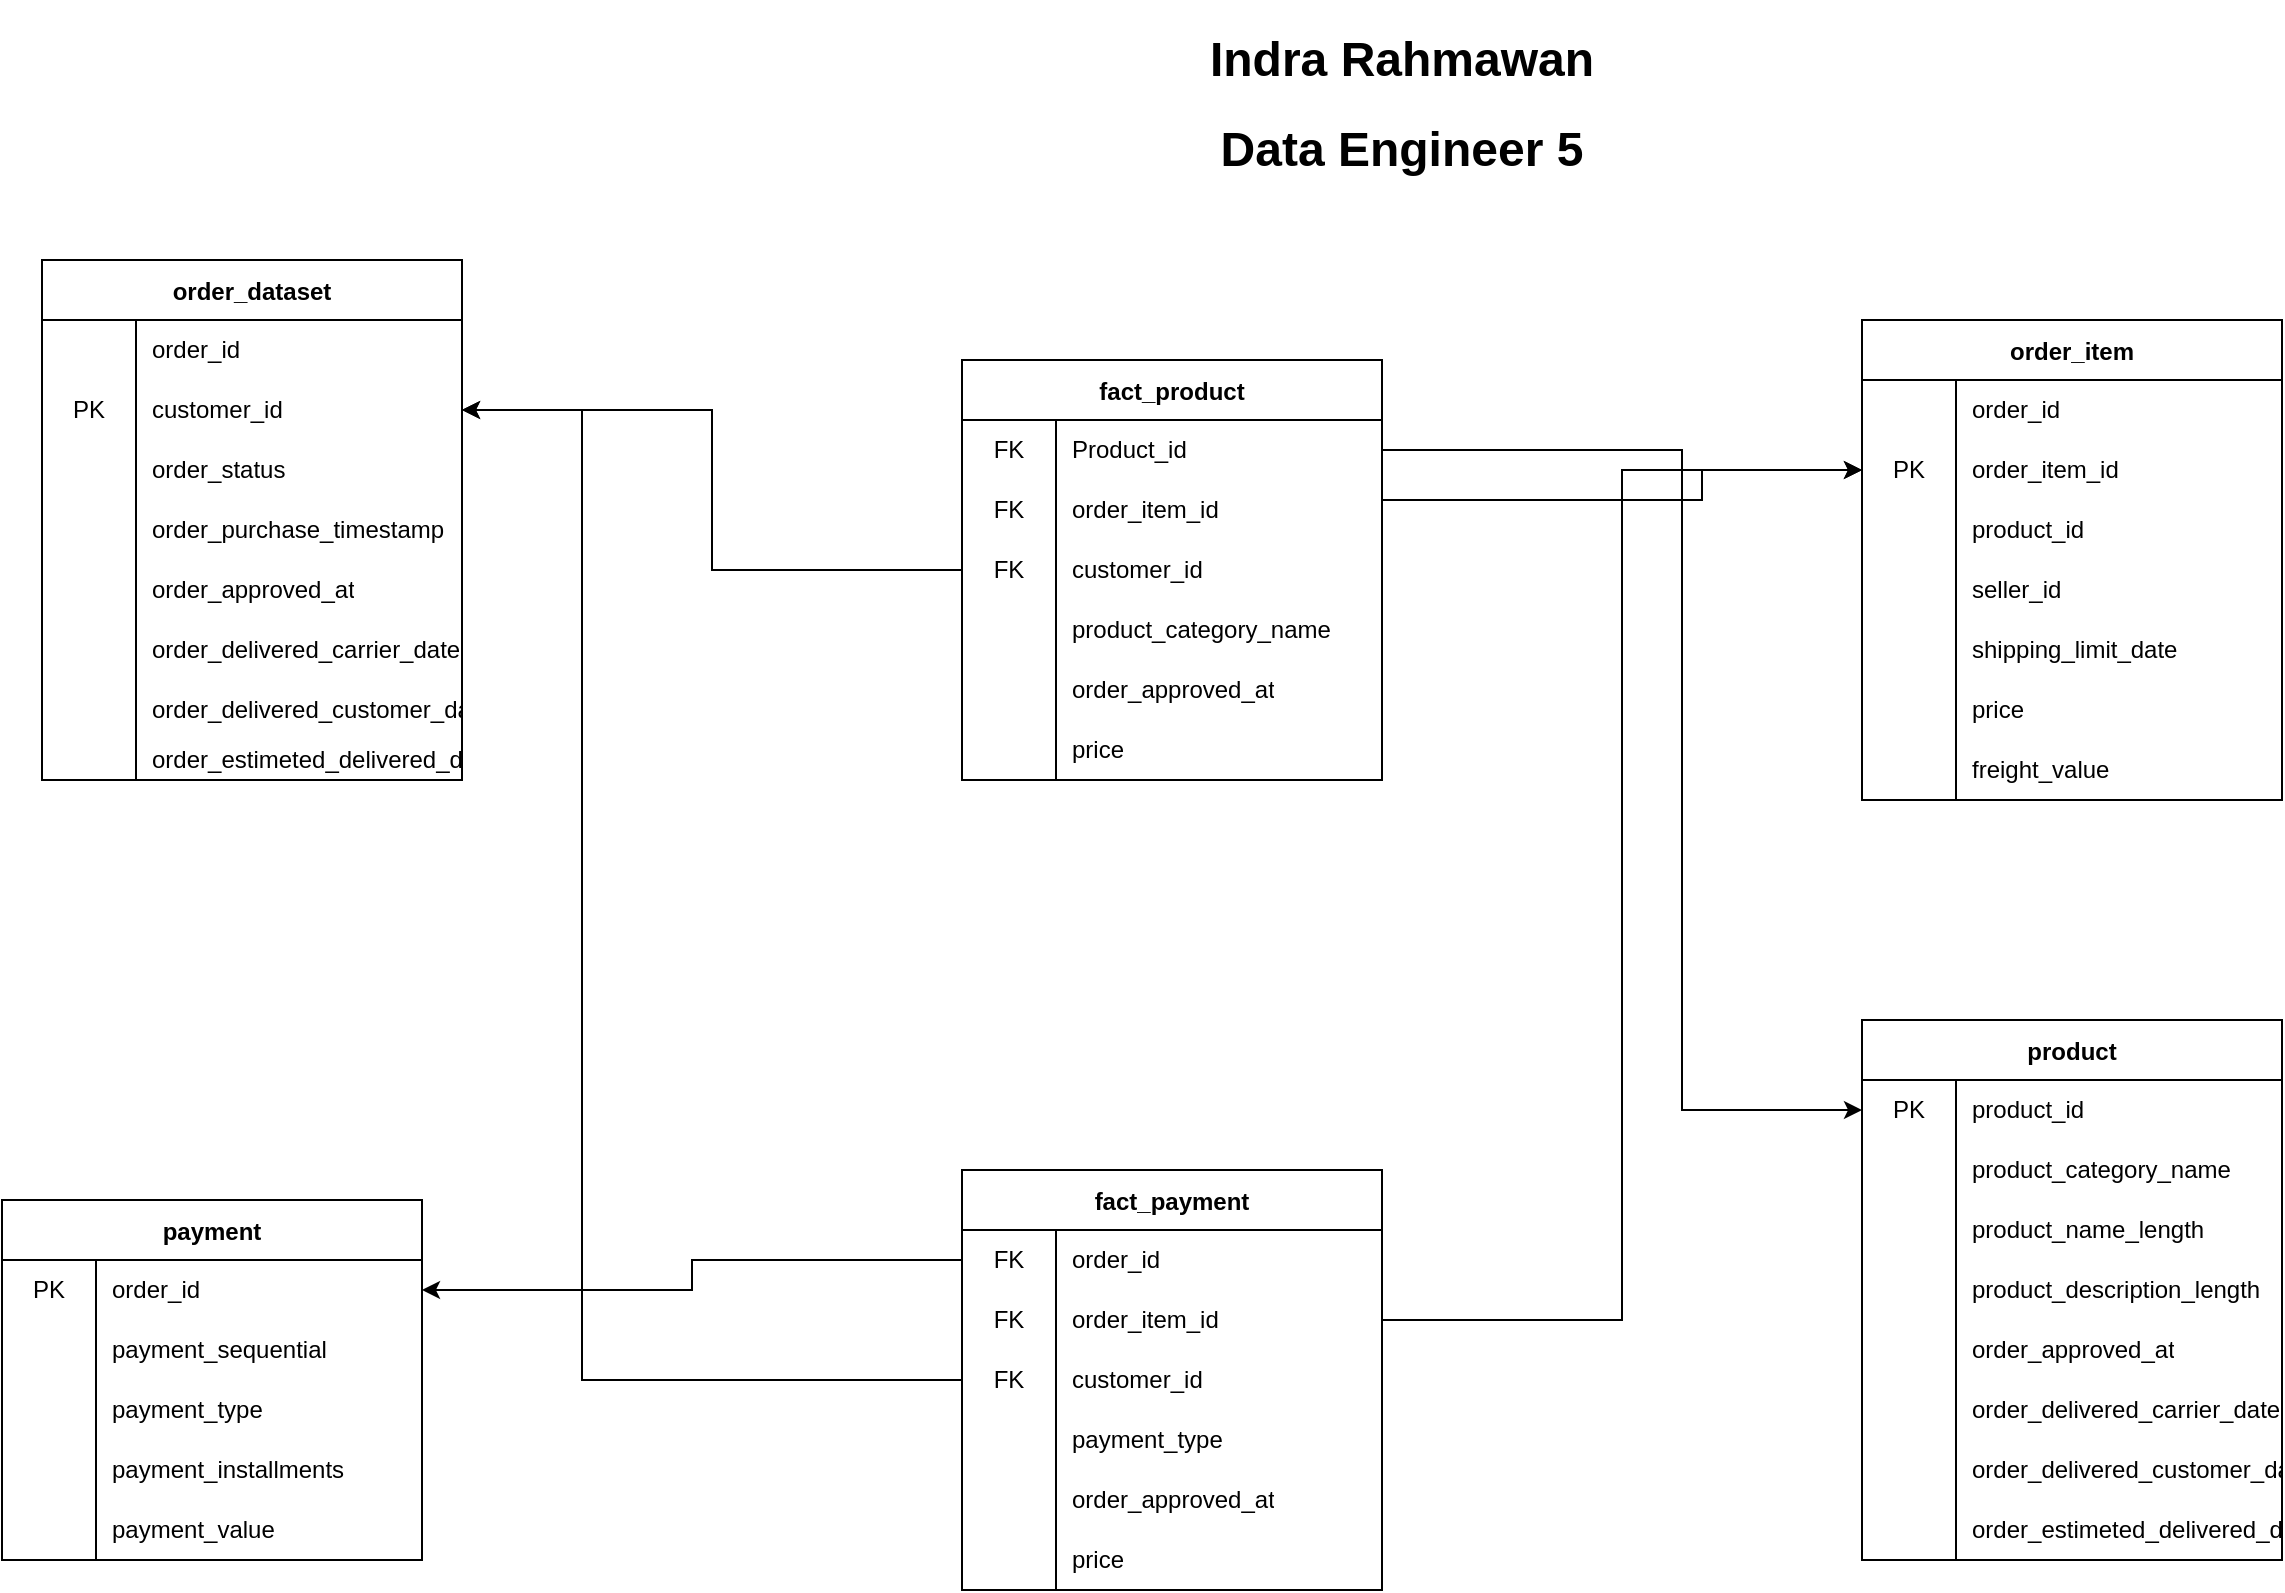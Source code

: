 <mxfile version="16.6.5" type="device"><diagram id="9xcrVv34TA9JbnDdaud4" name="brazilian_ecommerce"><mxGraphModel dx="1865" dy="571" grid="1" gridSize="10" guides="1" tooltips="1" connect="1" arrows="1" fold="1" page="1" pageScale="1" pageWidth="827" pageHeight="1169" math="0" shadow="0"><root><mxCell id="0"/><mxCell id="1" parent="0"/><mxCell id="YMW2jH0cD97uwwTFevhl-4" value="order_dataset" style="shape=table;startSize=30;container=1;collapsible=0;childLayout=tableLayout;fixedRows=1;rowLines=0;fontStyle=1;" parent="1" vertex="1"><mxGeometry x="-70" y="130" width="210" height="260" as="geometry"/></mxCell><mxCell id="YMW2jH0cD97uwwTFevhl-5" value="" style="shape=tableRow;horizontal=0;startSize=0;swimlaneHead=0;swimlaneBody=0;top=0;left=0;bottom=0;right=0;collapsible=0;dropTarget=0;fillColor=none;points=[[0,0.5],[1,0.5]];portConstraint=eastwest;" parent="YMW2jH0cD97uwwTFevhl-4" vertex="1"><mxGeometry y="30" width="210" height="30" as="geometry"/></mxCell><mxCell id="YMW2jH0cD97uwwTFevhl-6" value="" style="shape=partialRectangle;html=1;whiteSpace=wrap;connectable=0;fillColor=none;top=0;left=0;bottom=0;right=0;overflow=hidden;pointerEvents=1;" parent="YMW2jH0cD97uwwTFevhl-5" vertex="1"><mxGeometry width="47" height="30" as="geometry"><mxRectangle width="47" height="30" as="alternateBounds"/></mxGeometry></mxCell><mxCell id="YMW2jH0cD97uwwTFevhl-7" value="order_id" style="shape=partialRectangle;html=1;whiteSpace=wrap;connectable=0;fillColor=none;top=0;left=0;bottom=0;right=0;align=left;spacingLeft=6;overflow=hidden;" parent="YMW2jH0cD97uwwTFevhl-5" vertex="1"><mxGeometry x="47" width="163" height="30" as="geometry"><mxRectangle width="163" height="30" as="alternateBounds"/></mxGeometry></mxCell><mxCell id="YMW2jH0cD97uwwTFevhl-8" value="" style="shape=tableRow;horizontal=0;startSize=0;swimlaneHead=0;swimlaneBody=0;top=0;left=0;bottom=0;right=0;collapsible=0;dropTarget=0;fillColor=none;points=[[0,0.5],[1,0.5]];portConstraint=eastwest;" parent="YMW2jH0cD97uwwTFevhl-4" vertex="1"><mxGeometry y="60" width="210" height="30" as="geometry"/></mxCell><mxCell id="YMW2jH0cD97uwwTFevhl-9" value="PK" style="shape=partialRectangle;html=1;whiteSpace=wrap;connectable=0;fillColor=none;top=0;left=0;bottom=0;right=0;overflow=hidden;" parent="YMW2jH0cD97uwwTFevhl-8" vertex="1"><mxGeometry width="47" height="30" as="geometry"><mxRectangle width="47" height="30" as="alternateBounds"/></mxGeometry></mxCell><mxCell id="YMW2jH0cD97uwwTFevhl-10" value="customer_id" style="shape=partialRectangle;html=1;whiteSpace=wrap;connectable=0;fillColor=none;top=0;left=0;bottom=0;right=0;align=left;spacingLeft=6;overflow=hidden;" parent="YMW2jH0cD97uwwTFevhl-8" vertex="1"><mxGeometry x="47" width="163" height="30" as="geometry"><mxRectangle width="163" height="30" as="alternateBounds"/></mxGeometry></mxCell><mxCell id="YMW2jH0cD97uwwTFevhl-11" value="" style="shape=tableRow;horizontal=0;startSize=0;swimlaneHead=0;swimlaneBody=0;top=0;left=0;bottom=0;right=0;collapsible=0;dropTarget=0;fillColor=none;points=[[0,0.5],[1,0.5]];portConstraint=eastwest;" parent="YMW2jH0cD97uwwTFevhl-4" vertex="1"><mxGeometry y="90" width="210" height="30" as="geometry"/></mxCell><mxCell id="YMW2jH0cD97uwwTFevhl-12" value="" style="shape=partialRectangle;html=1;whiteSpace=wrap;connectable=0;fillColor=none;top=0;left=0;bottom=0;right=0;overflow=hidden;" parent="YMW2jH0cD97uwwTFevhl-11" vertex="1"><mxGeometry width="47" height="30" as="geometry"><mxRectangle width="47" height="30" as="alternateBounds"/></mxGeometry></mxCell><mxCell id="YMW2jH0cD97uwwTFevhl-13" value="order_status" style="shape=partialRectangle;html=1;whiteSpace=wrap;connectable=0;fillColor=none;top=0;left=0;bottom=0;right=0;align=left;spacingLeft=6;overflow=hidden;" parent="YMW2jH0cD97uwwTFevhl-11" vertex="1"><mxGeometry x="47" width="163" height="30" as="geometry"><mxRectangle width="163" height="30" as="alternateBounds"/></mxGeometry></mxCell><mxCell id="YMW2jH0cD97uwwTFevhl-14" value="" style="shape=tableRow;horizontal=0;startSize=0;swimlaneHead=0;swimlaneBody=0;top=0;left=0;bottom=0;right=0;collapsible=0;dropTarget=0;fillColor=none;points=[[0,0.5],[1,0.5]];portConstraint=eastwest;" parent="YMW2jH0cD97uwwTFevhl-4" vertex="1"><mxGeometry y="120" width="210" height="30" as="geometry"/></mxCell><mxCell id="YMW2jH0cD97uwwTFevhl-15" value="" style="shape=partialRectangle;html=1;whiteSpace=wrap;connectable=0;fillColor=none;top=0;left=0;bottom=0;right=0;overflow=hidden;" parent="YMW2jH0cD97uwwTFevhl-14" vertex="1"><mxGeometry width="47" height="30" as="geometry"><mxRectangle width="47" height="30" as="alternateBounds"/></mxGeometry></mxCell><mxCell id="YMW2jH0cD97uwwTFevhl-16" value="order_purchase_timestamp" style="shape=partialRectangle;html=1;whiteSpace=wrap;connectable=0;fillColor=none;top=0;left=0;bottom=0;right=0;align=left;spacingLeft=6;overflow=hidden;" parent="YMW2jH0cD97uwwTFevhl-14" vertex="1"><mxGeometry x="47" width="163" height="30" as="geometry"><mxRectangle width="163" height="30" as="alternateBounds"/></mxGeometry></mxCell><mxCell id="YMW2jH0cD97uwwTFevhl-17" value="" style="shape=tableRow;horizontal=0;startSize=0;swimlaneHead=0;swimlaneBody=0;top=0;left=0;bottom=0;right=0;collapsible=0;dropTarget=0;fillColor=none;points=[[0,0.5],[1,0.5]];portConstraint=eastwest;" parent="YMW2jH0cD97uwwTFevhl-4" vertex="1"><mxGeometry y="150" width="210" height="30" as="geometry"/></mxCell><mxCell id="YMW2jH0cD97uwwTFevhl-18" value="" style="shape=partialRectangle;html=1;whiteSpace=wrap;connectable=0;fillColor=none;top=0;left=0;bottom=0;right=0;overflow=hidden;" parent="YMW2jH0cD97uwwTFevhl-17" vertex="1"><mxGeometry width="47" height="30" as="geometry"><mxRectangle width="47" height="30" as="alternateBounds"/></mxGeometry></mxCell><mxCell id="YMW2jH0cD97uwwTFevhl-19" value="order_approved_at" style="shape=partialRectangle;html=1;whiteSpace=wrap;connectable=0;fillColor=none;top=0;left=0;bottom=0;right=0;align=left;spacingLeft=6;overflow=hidden;" parent="YMW2jH0cD97uwwTFevhl-17" vertex="1"><mxGeometry x="47" width="163" height="30" as="geometry"><mxRectangle width="163" height="30" as="alternateBounds"/></mxGeometry></mxCell><mxCell id="YMW2jH0cD97uwwTFevhl-20" value="" style="shape=tableRow;horizontal=0;startSize=0;swimlaneHead=0;swimlaneBody=0;top=0;left=0;bottom=0;right=0;collapsible=0;dropTarget=0;fillColor=none;points=[[0,0.5],[1,0.5]];portConstraint=eastwest;" parent="YMW2jH0cD97uwwTFevhl-4" vertex="1"><mxGeometry y="180" width="210" height="30" as="geometry"/></mxCell><mxCell id="YMW2jH0cD97uwwTFevhl-21" value="" style="shape=partialRectangle;html=1;whiteSpace=wrap;connectable=0;fillColor=none;top=0;left=0;bottom=0;right=0;overflow=hidden;" parent="YMW2jH0cD97uwwTFevhl-20" vertex="1"><mxGeometry width="47" height="30" as="geometry"><mxRectangle width="47" height="30" as="alternateBounds"/></mxGeometry></mxCell><mxCell id="YMW2jH0cD97uwwTFevhl-22" value="order_delivered_carrier_date" style="shape=partialRectangle;html=1;whiteSpace=wrap;connectable=0;fillColor=none;top=0;left=0;bottom=0;right=0;align=left;spacingLeft=6;overflow=hidden;" parent="YMW2jH0cD97uwwTFevhl-20" vertex="1"><mxGeometry x="47" width="163" height="30" as="geometry"><mxRectangle width="163" height="30" as="alternateBounds"/></mxGeometry></mxCell><mxCell id="YMW2jH0cD97uwwTFevhl-23" value="" style="shape=tableRow;horizontal=0;startSize=0;swimlaneHead=0;swimlaneBody=0;top=0;left=0;bottom=0;right=0;collapsible=0;dropTarget=0;fillColor=none;points=[[0,0.5],[1,0.5]];portConstraint=eastwest;" parent="YMW2jH0cD97uwwTFevhl-4" vertex="1"><mxGeometry y="210" width="210" height="30" as="geometry"/></mxCell><mxCell id="YMW2jH0cD97uwwTFevhl-24" value="" style="shape=partialRectangle;html=1;whiteSpace=wrap;connectable=0;fillColor=none;top=0;left=0;bottom=0;right=0;overflow=hidden;" parent="YMW2jH0cD97uwwTFevhl-23" vertex="1"><mxGeometry width="47" height="30" as="geometry"><mxRectangle width="47" height="30" as="alternateBounds"/></mxGeometry></mxCell><mxCell id="YMW2jH0cD97uwwTFevhl-25" value="order_delivered_customer_date" style="shape=partialRectangle;html=1;whiteSpace=wrap;connectable=0;fillColor=none;top=0;left=0;bottom=0;right=0;align=left;spacingLeft=6;overflow=hidden;" parent="YMW2jH0cD97uwwTFevhl-23" vertex="1"><mxGeometry x="47" width="163" height="30" as="geometry"><mxRectangle width="163" height="30" as="alternateBounds"/></mxGeometry></mxCell><mxCell id="YMW2jH0cD97uwwTFevhl-26" value="" style="shape=tableRow;horizontal=0;startSize=0;swimlaneHead=0;swimlaneBody=0;top=0;left=0;bottom=0;right=0;collapsible=0;dropTarget=0;fillColor=none;points=[[0,0.5],[1,0.5]];portConstraint=eastwest;" parent="YMW2jH0cD97uwwTFevhl-4" vertex="1"><mxGeometry y="240" width="210" height="20" as="geometry"/></mxCell><mxCell id="YMW2jH0cD97uwwTFevhl-27" value="" style="shape=partialRectangle;html=1;whiteSpace=wrap;connectable=0;fillColor=none;top=0;left=0;bottom=0;right=0;overflow=hidden;" parent="YMW2jH0cD97uwwTFevhl-26" vertex="1"><mxGeometry width="47" height="20" as="geometry"><mxRectangle width="47" height="20" as="alternateBounds"/></mxGeometry></mxCell><mxCell id="YMW2jH0cD97uwwTFevhl-28" value="order_estimeted_delivered_date" style="shape=partialRectangle;html=1;whiteSpace=wrap;connectable=0;fillColor=none;top=0;left=0;bottom=0;right=0;align=left;spacingLeft=6;overflow=hidden;" parent="YMW2jH0cD97uwwTFevhl-26" vertex="1"><mxGeometry x="47" width="163" height="20" as="geometry"><mxRectangle width="163" height="20" as="alternateBounds"/></mxGeometry></mxCell><mxCell id="YMW2jH0cD97uwwTFevhl-32" value="order_item" style="shape=table;startSize=30;container=1;collapsible=0;childLayout=tableLayout;fixedRows=1;rowLines=0;fontStyle=1;" parent="1" vertex="1"><mxGeometry x="840" y="160" width="210" height="240" as="geometry"/></mxCell><mxCell id="YMW2jH0cD97uwwTFevhl-33" value="" style="shape=tableRow;horizontal=0;startSize=0;swimlaneHead=0;swimlaneBody=0;top=0;left=0;bottom=0;right=0;collapsible=0;dropTarget=0;fillColor=none;points=[[0,0.5],[1,0.5]];portConstraint=eastwest;" parent="YMW2jH0cD97uwwTFevhl-32" vertex="1"><mxGeometry y="30" width="210" height="30" as="geometry"/></mxCell><mxCell id="YMW2jH0cD97uwwTFevhl-34" value="" style="shape=partialRectangle;html=1;whiteSpace=wrap;connectable=0;fillColor=none;top=0;left=0;bottom=0;right=0;overflow=hidden;pointerEvents=1;" parent="YMW2jH0cD97uwwTFevhl-33" vertex="1"><mxGeometry width="47" height="30" as="geometry"><mxRectangle width="47" height="30" as="alternateBounds"/></mxGeometry></mxCell><mxCell id="YMW2jH0cD97uwwTFevhl-35" value="order_id" style="shape=partialRectangle;html=1;whiteSpace=wrap;connectable=0;fillColor=none;top=0;left=0;bottom=0;right=0;align=left;spacingLeft=6;overflow=hidden;" parent="YMW2jH0cD97uwwTFevhl-33" vertex="1"><mxGeometry x="47" width="163" height="30" as="geometry"><mxRectangle width="163" height="30" as="alternateBounds"/></mxGeometry></mxCell><mxCell id="YMW2jH0cD97uwwTFevhl-36" value="" style="shape=tableRow;horizontal=0;startSize=0;swimlaneHead=0;swimlaneBody=0;top=0;left=0;bottom=0;right=0;collapsible=0;dropTarget=0;fillColor=none;points=[[0,0.5],[1,0.5]];portConstraint=eastwest;" parent="YMW2jH0cD97uwwTFevhl-32" vertex="1"><mxGeometry y="60" width="210" height="30" as="geometry"/></mxCell><mxCell id="YMW2jH0cD97uwwTFevhl-37" value="PK" style="shape=partialRectangle;html=1;whiteSpace=wrap;connectable=0;fillColor=none;top=0;left=0;bottom=0;right=0;overflow=hidden;" parent="YMW2jH0cD97uwwTFevhl-36" vertex="1"><mxGeometry width="47" height="30" as="geometry"><mxRectangle width="47" height="30" as="alternateBounds"/></mxGeometry></mxCell><mxCell id="YMW2jH0cD97uwwTFevhl-38" value="order_item_id" style="shape=partialRectangle;html=1;whiteSpace=wrap;connectable=0;fillColor=none;top=0;left=0;bottom=0;right=0;align=left;spacingLeft=6;overflow=hidden;" parent="YMW2jH0cD97uwwTFevhl-36" vertex="1"><mxGeometry x="47" width="163" height="30" as="geometry"><mxRectangle width="163" height="30" as="alternateBounds"/></mxGeometry></mxCell><mxCell id="YMW2jH0cD97uwwTFevhl-39" value="" style="shape=tableRow;horizontal=0;startSize=0;swimlaneHead=0;swimlaneBody=0;top=0;left=0;bottom=0;right=0;collapsible=0;dropTarget=0;fillColor=none;points=[[0,0.5],[1,0.5]];portConstraint=eastwest;" parent="YMW2jH0cD97uwwTFevhl-32" vertex="1"><mxGeometry y="90" width="210" height="30" as="geometry"/></mxCell><mxCell id="YMW2jH0cD97uwwTFevhl-40" value="" style="shape=partialRectangle;html=1;whiteSpace=wrap;connectable=0;fillColor=none;top=0;left=0;bottom=0;right=0;overflow=hidden;" parent="YMW2jH0cD97uwwTFevhl-39" vertex="1"><mxGeometry width="47" height="30" as="geometry"><mxRectangle width="47" height="30" as="alternateBounds"/></mxGeometry></mxCell><mxCell id="YMW2jH0cD97uwwTFevhl-41" value="product_id" style="shape=partialRectangle;html=1;whiteSpace=wrap;connectable=0;fillColor=none;top=0;left=0;bottom=0;right=0;align=left;spacingLeft=6;overflow=hidden;" parent="YMW2jH0cD97uwwTFevhl-39" vertex="1"><mxGeometry x="47" width="163" height="30" as="geometry"><mxRectangle width="163" height="30" as="alternateBounds"/></mxGeometry></mxCell><mxCell id="YMW2jH0cD97uwwTFevhl-42" value="" style="shape=tableRow;horizontal=0;startSize=0;swimlaneHead=0;swimlaneBody=0;top=0;left=0;bottom=0;right=0;collapsible=0;dropTarget=0;fillColor=none;points=[[0,0.5],[1,0.5]];portConstraint=eastwest;" parent="YMW2jH0cD97uwwTFevhl-32" vertex="1"><mxGeometry y="120" width="210" height="30" as="geometry"/></mxCell><mxCell id="YMW2jH0cD97uwwTFevhl-43" value="" style="shape=partialRectangle;html=1;whiteSpace=wrap;connectable=0;fillColor=none;top=0;left=0;bottom=0;right=0;overflow=hidden;" parent="YMW2jH0cD97uwwTFevhl-42" vertex="1"><mxGeometry width="47" height="30" as="geometry"><mxRectangle width="47" height="30" as="alternateBounds"/></mxGeometry></mxCell><mxCell id="YMW2jH0cD97uwwTFevhl-44" value="seller_id" style="shape=partialRectangle;html=1;whiteSpace=wrap;connectable=0;fillColor=none;top=0;left=0;bottom=0;right=0;align=left;spacingLeft=6;overflow=hidden;" parent="YMW2jH0cD97uwwTFevhl-42" vertex="1"><mxGeometry x="47" width="163" height="30" as="geometry"><mxRectangle width="163" height="30" as="alternateBounds"/></mxGeometry></mxCell><mxCell id="YMW2jH0cD97uwwTFevhl-45" value="" style="shape=tableRow;horizontal=0;startSize=0;swimlaneHead=0;swimlaneBody=0;top=0;left=0;bottom=0;right=0;collapsible=0;dropTarget=0;fillColor=none;points=[[0,0.5],[1,0.5]];portConstraint=eastwest;" parent="YMW2jH0cD97uwwTFevhl-32" vertex="1"><mxGeometry y="150" width="210" height="30" as="geometry"/></mxCell><mxCell id="YMW2jH0cD97uwwTFevhl-46" value="" style="shape=partialRectangle;html=1;whiteSpace=wrap;connectable=0;fillColor=none;top=0;left=0;bottom=0;right=0;overflow=hidden;" parent="YMW2jH0cD97uwwTFevhl-45" vertex="1"><mxGeometry width="47" height="30" as="geometry"><mxRectangle width="47" height="30" as="alternateBounds"/></mxGeometry></mxCell><mxCell id="YMW2jH0cD97uwwTFevhl-47" value="shipping_limit_date" style="shape=partialRectangle;html=1;whiteSpace=wrap;connectable=0;fillColor=none;top=0;left=0;bottom=0;right=0;align=left;spacingLeft=6;overflow=hidden;" parent="YMW2jH0cD97uwwTFevhl-45" vertex="1"><mxGeometry x="47" width="163" height="30" as="geometry"><mxRectangle width="163" height="30" as="alternateBounds"/></mxGeometry></mxCell><mxCell id="YMW2jH0cD97uwwTFevhl-48" value="" style="shape=tableRow;horizontal=0;startSize=0;swimlaneHead=0;swimlaneBody=0;top=0;left=0;bottom=0;right=0;collapsible=0;dropTarget=0;fillColor=none;points=[[0,0.5],[1,0.5]];portConstraint=eastwest;" parent="YMW2jH0cD97uwwTFevhl-32" vertex="1"><mxGeometry y="180" width="210" height="30" as="geometry"/></mxCell><mxCell id="YMW2jH0cD97uwwTFevhl-49" value="" style="shape=partialRectangle;html=1;whiteSpace=wrap;connectable=0;fillColor=none;top=0;left=0;bottom=0;right=0;overflow=hidden;" parent="YMW2jH0cD97uwwTFevhl-48" vertex="1"><mxGeometry width="47" height="30" as="geometry"><mxRectangle width="47" height="30" as="alternateBounds"/></mxGeometry></mxCell><mxCell id="YMW2jH0cD97uwwTFevhl-50" value="price" style="shape=partialRectangle;html=1;whiteSpace=wrap;connectable=0;fillColor=none;top=0;left=0;bottom=0;right=0;align=left;spacingLeft=6;overflow=hidden;" parent="YMW2jH0cD97uwwTFevhl-48" vertex="1"><mxGeometry x="47" width="163" height="30" as="geometry"><mxRectangle width="163" height="30" as="alternateBounds"/></mxGeometry></mxCell><mxCell id="YMW2jH0cD97uwwTFevhl-51" value="" style="shape=tableRow;horizontal=0;startSize=0;swimlaneHead=0;swimlaneBody=0;top=0;left=0;bottom=0;right=0;collapsible=0;dropTarget=0;fillColor=none;points=[[0,0.5],[1,0.5]];portConstraint=eastwest;" parent="YMW2jH0cD97uwwTFevhl-32" vertex="1"><mxGeometry y="210" width="210" height="30" as="geometry"/></mxCell><mxCell id="YMW2jH0cD97uwwTFevhl-52" value="" style="shape=partialRectangle;html=1;whiteSpace=wrap;connectable=0;fillColor=none;top=0;left=0;bottom=0;right=0;overflow=hidden;" parent="YMW2jH0cD97uwwTFevhl-51" vertex="1"><mxGeometry width="47" height="30" as="geometry"><mxRectangle width="47" height="30" as="alternateBounds"/></mxGeometry></mxCell><mxCell id="YMW2jH0cD97uwwTFevhl-53" value="freight_value" style="shape=partialRectangle;html=1;whiteSpace=wrap;connectable=0;fillColor=none;top=0;left=0;bottom=0;right=0;align=left;spacingLeft=6;overflow=hidden;" parent="YMW2jH0cD97uwwTFevhl-51" vertex="1"><mxGeometry x="47" width="163" height="30" as="geometry"><mxRectangle width="163" height="30" as="alternateBounds"/></mxGeometry></mxCell><mxCell id="YMW2jH0cD97uwwTFevhl-57" value="payment" style="shape=table;startSize=30;container=1;collapsible=0;childLayout=tableLayout;fixedRows=1;rowLines=0;fontStyle=1;" parent="1" vertex="1"><mxGeometry x="-90" y="600" width="210" height="180" as="geometry"/></mxCell><mxCell id="YMW2jH0cD97uwwTFevhl-58" value="" style="shape=tableRow;horizontal=0;startSize=0;swimlaneHead=0;swimlaneBody=0;top=0;left=0;bottom=0;right=0;collapsible=0;dropTarget=0;fillColor=none;points=[[0,0.5],[1,0.5]];portConstraint=eastwest;" parent="YMW2jH0cD97uwwTFevhl-57" vertex="1"><mxGeometry y="30" width="210" height="30" as="geometry"/></mxCell><mxCell id="YMW2jH0cD97uwwTFevhl-59" value="PK" style="shape=partialRectangle;html=1;whiteSpace=wrap;connectable=0;fillColor=none;top=0;left=0;bottom=0;right=0;overflow=hidden;pointerEvents=1;" parent="YMW2jH0cD97uwwTFevhl-58" vertex="1"><mxGeometry width="47" height="30" as="geometry"><mxRectangle width="47" height="30" as="alternateBounds"/></mxGeometry></mxCell><mxCell id="YMW2jH0cD97uwwTFevhl-60" value="order_id" style="shape=partialRectangle;html=1;whiteSpace=wrap;connectable=0;fillColor=none;top=0;left=0;bottom=0;right=0;align=left;spacingLeft=6;overflow=hidden;" parent="YMW2jH0cD97uwwTFevhl-58" vertex="1"><mxGeometry x="47" width="163" height="30" as="geometry"><mxRectangle width="163" height="30" as="alternateBounds"/></mxGeometry></mxCell><mxCell id="YMW2jH0cD97uwwTFevhl-61" value="" style="shape=tableRow;horizontal=0;startSize=0;swimlaneHead=0;swimlaneBody=0;top=0;left=0;bottom=0;right=0;collapsible=0;dropTarget=0;fillColor=none;points=[[0,0.5],[1,0.5]];portConstraint=eastwest;" parent="YMW2jH0cD97uwwTFevhl-57" vertex="1"><mxGeometry y="60" width="210" height="30" as="geometry"/></mxCell><mxCell id="YMW2jH0cD97uwwTFevhl-62" value="" style="shape=partialRectangle;html=1;whiteSpace=wrap;connectable=0;fillColor=none;top=0;left=0;bottom=0;right=0;overflow=hidden;" parent="YMW2jH0cD97uwwTFevhl-61" vertex="1"><mxGeometry width="47" height="30" as="geometry"><mxRectangle width="47" height="30" as="alternateBounds"/></mxGeometry></mxCell><mxCell id="YMW2jH0cD97uwwTFevhl-63" value="payment_sequential" style="shape=partialRectangle;html=1;whiteSpace=wrap;connectable=0;fillColor=none;top=0;left=0;bottom=0;right=0;align=left;spacingLeft=6;overflow=hidden;" parent="YMW2jH0cD97uwwTFevhl-61" vertex="1"><mxGeometry x="47" width="163" height="30" as="geometry"><mxRectangle width="163" height="30" as="alternateBounds"/></mxGeometry></mxCell><mxCell id="YMW2jH0cD97uwwTFevhl-64" value="" style="shape=tableRow;horizontal=0;startSize=0;swimlaneHead=0;swimlaneBody=0;top=0;left=0;bottom=0;right=0;collapsible=0;dropTarget=0;fillColor=none;points=[[0,0.5],[1,0.5]];portConstraint=eastwest;" parent="YMW2jH0cD97uwwTFevhl-57" vertex="1"><mxGeometry y="90" width="210" height="30" as="geometry"/></mxCell><mxCell id="YMW2jH0cD97uwwTFevhl-65" value="" style="shape=partialRectangle;html=1;whiteSpace=wrap;connectable=0;fillColor=none;top=0;left=0;bottom=0;right=0;overflow=hidden;" parent="YMW2jH0cD97uwwTFevhl-64" vertex="1"><mxGeometry width="47" height="30" as="geometry"><mxRectangle width="47" height="30" as="alternateBounds"/></mxGeometry></mxCell><mxCell id="YMW2jH0cD97uwwTFevhl-66" value="payment_type" style="shape=partialRectangle;html=1;whiteSpace=wrap;connectable=0;fillColor=none;top=0;left=0;bottom=0;right=0;align=left;spacingLeft=6;overflow=hidden;" parent="YMW2jH0cD97uwwTFevhl-64" vertex="1"><mxGeometry x="47" width="163" height="30" as="geometry"><mxRectangle width="163" height="30" as="alternateBounds"/></mxGeometry></mxCell><mxCell id="YMW2jH0cD97uwwTFevhl-67" value="" style="shape=tableRow;horizontal=0;startSize=0;swimlaneHead=0;swimlaneBody=0;top=0;left=0;bottom=0;right=0;collapsible=0;dropTarget=0;fillColor=none;points=[[0,0.5],[1,0.5]];portConstraint=eastwest;" parent="YMW2jH0cD97uwwTFevhl-57" vertex="1"><mxGeometry y="120" width="210" height="30" as="geometry"/></mxCell><mxCell id="YMW2jH0cD97uwwTFevhl-68" value="" style="shape=partialRectangle;html=1;whiteSpace=wrap;connectable=0;fillColor=none;top=0;left=0;bottom=0;right=0;overflow=hidden;" parent="YMW2jH0cD97uwwTFevhl-67" vertex="1"><mxGeometry width="47" height="30" as="geometry"><mxRectangle width="47" height="30" as="alternateBounds"/></mxGeometry></mxCell><mxCell id="YMW2jH0cD97uwwTFevhl-69" value="payment_installments" style="shape=partialRectangle;html=1;whiteSpace=wrap;connectable=0;fillColor=none;top=0;left=0;bottom=0;right=0;align=left;spacingLeft=6;overflow=hidden;" parent="YMW2jH0cD97uwwTFevhl-67" vertex="1"><mxGeometry x="47" width="163" height="30" as="geometry"><mxRectangle width="163" height="30" as="alternateBounds"/></mxGeometry></mxCell><mxCell id="YMW2jH0cD97uwwTFevhl-70" value="" style="shape=tableRow;horizontal=0;startSize=0;swimlaneHead=0;swimlaneBody=0;top=0;left=0;bottom=0;right=0;collapsible=0;dropTarget=0;fillColor=none;points=[[0,0.5],[1,0.5]];portConstraint=eastwest;" parent="YMW2jH0cD97uwwTFevhl-57" vertex="1"><mxGeometry y="150" width="210" height="30" as="geometry"/></mxCell><mxCell id="YMW2jH0cD97uwwTFevhl-71" value="" style="shape=partialRectangle;html=1;whiteSpace=wrap;connectable=0;fillColor=none;top=0;left=0;bottom=0;right=0;overflow=hidden;" parent="YMW2jH0cD97uwwTFevhl-70" vertex="1"><mxGeometry width="47" height="30" as="geometry"><mxRectangle width="47" height="30" as="alternateBounds"/></mxGeometry></mxCell><mxCell id="YMW2jH0cD97uwwTFevhl-72" value="payment_value" style="shape=partialRectangle;html=1;whiteSpace=wrap;connectable=0;fillColor=none;top=0;left=0;bottom=0;right=0;align=left;spacingLeft=6;overflow=hidden;" parent="YMW2jH0cD97uwwTFevhl-70" vertex="1"><mxGeometry x="47" width="163" height="30" as="geometry"><mxRectangle width="163" height="30" as="alternateBounds"/></mxGeometry></mxCell><mxCell id="YMW2jH0cD97uwwTFevhl-79" value="product" style="shape=table;startSize=30;container=1;collapsible=0;childLayout=tableLayout;fixedRows=1;rowLines=0;fontStyle=1;" parent="1" vertex="1"><mxGeometry x="840" y="510" width="210" height="270" as="geometry"/></mxCell><mxCell id="YMW2jH0cD97uwwTFevhl-80" value="" style="shape=tableRow;horizontal=0;startSize=0;swimlaneHead=0;swimlaneBody=0;top=0;left=0;bottom=0;right=0;collapsible=0;dropTarget=0;fillColor=none;points=[[0,0.5],[1,0.5]];portConstraint=eastwest;" parent="YMW2jH0cD97uwwTFevhl-79" vertex="1"><mxGeometry y="30" width="210" height="30" as="geometry"/></mxCell><mxCell id="YMW2jH0cD97uwwTFevhl-81" value="&lt;span&gt;PK&lt;/span&gt;" style="shape=partialRectangle;html=1;whiteSpace=wrap;connectable=0;fillColor=none;top=0;left=0;bottom=0;right=0;overflow=hidden;pointerEvents=1;" parent="YMW2jH0cD97uwwTFevhl-80" vertex="1"><mxGeometry width="47" height="30" as="geometry"><mxRectangle width="47" height="30" as="alternateBounds"/></mxGeometry></mxCell><mxCell id="YMW2jH0cD97uwwTFevhl-82" value="product_id" style="shape=partialRectangle;html=1;whiteSpace=wrap;connectable=0;fillColor=none;top=0;left=0;bottom=0;right=0;align=left;spacingLeft=6;overflow=hidden;" parent="YMW2jH0cD97uwwTFevhl-80" vertex="1"><mxGeometry x="47" width="163" height="30" as="geometry"><mxRectangle width="163" height="30" as="alternateBounds"/></mxGeometry></mxCell><mxCell id="YMW2jH0cD97uwwTFevhl-83" value="" style="shape=tableRow;horizontal=0;startSize=0;swimlaneHead=0;swimlaneBody=0;top=0;left=0;bottom=0;right=0;collapsible=0;dropTarget=0;fillColor=none;points=[[0,0.5],[1,0.5]];portConstraint=eastwest;" parent="YMW2jH0cD97uwwTFevhl-79" vertex="1"><mxGeometry y="60" width="210" height="30" as="geometry"/></mxCell><mxCell id="YMW2jH0cD97uwwTFevhl-84" value="" style="shape=partialRectangle;html=1;whiteSpace=wrap;connectable=0;fillColor=none;top=0;left=0;bottom=0;right=0;overflow=hidden;" parent="YMW2jH0cD97uwwTFevhl-83" vertex="1"><mxGeometry width="47" height="30" as="geometry"><mxRectangle width="47" height="30" as="alternateBounds"/></mxGeometry></mxCell><mxCell id="YMW2jH0cD97uwwTFevhl-85" value="product_category_name" style="shape=partialRectangle;html=1;whiteSpace=wrap;connectable=0;fillColor=none;top=0;left=0;bottom=0;right=0;align=left;spacingLeft=6;overflow=hidden;" parent="YMW2jH0cD97uwwTFevhl-83" vertex="1"><mxGeometry x="47" width="163" height="30" as="geometry"><mxRectangle width="163" height="30" as="alternateBounds"/></mxGeometry></mxCell><mxCell id="YMW2jH0cD97uwwTFevhl-86" value="" style="shape=tableRow;horizontal=0;startSize=0;swimlaneHead=0;swimlaneBody=0;top=0;left=0;bottom=0;right=0;collapsible=0;dropTarget=0;fillColor=none;points=[[0,0.5],[1,0.5]];portConstraint=eastwest;" parent="YMW2jH0cD97uwwTFevhl-79" vertex="1"><mxGeometry y="90" width="210" height="30" as="geometry"/></mxCell><mxCell id="YMW2jH0cD97uwwTFevhl-87" value="" style="shape=partialRectangle;html=1;whiteSpace=wrap;connectable=0;fillColor=none;top=0;left=0;bottom=0;right=0;overflow=hidden;" parent="YMW2jH0cD97uwwTFevhl-86" vertex="1"><mxGeometry width="47" height="30" as="geometry"><mxRectangle width="47" height="30" as="alternateBounds"/></mxGeometry></mxCell><mxCell id="YMW2jH0cD97uwwTFevhl-88" value="product_name_length" style="shape=partialRectangle;html=1;whiteSpace=wrap;connectable=0;fillColor=none;top=0;left=0;bottom=0;right=0;align=left;spacingLeft=6;overflow=hidden;" parent="YMW2jH0cD97uwwTFevhl-86" vertex="1"><mxGeometry x="47" width="163" height="30" as="geometry"><mxRectangle width="163" height="30" as="alternateBounds"/></mxGeometry></mxCell><mxCell id="YMW2jH0cD97uwwTFevhl-89" value="" style="shape=tableRow;horizontal=0;startSize=0;swimlaneHead=0;swimlaneBody=0;top=0;left=0;bottom=0;right=0;collapsible=0;dropTarget=0;fillColor=none;points=[[0,0.5],[1,0.5]];portConstraint=eastwest;" parent="YMW2jH0cD97uwwTFevhl-79" vertex="1"><mxGeometry y="120" width="210" height="30" as="geometry"/></mxCell><mxCell id="YMW2jH0cD97uwwTFevhl-90" value="" style="shape=partialRectangle;html=1;whiteSpace=wrap;connectable=0;fillColor=none;top=0;left=0;bottom=0;right=0;overflow=hidden;" parent="YMW2jH0cD97uwwTFevhl-89" vertex="1"><mxGeometry width="47" height="30" as="geometry"><mxRectangle width="47" height="30" as="alternateBounds"/></mxGeometry></mxCell><mxCell id="YMW2jH0cD97uwwTFevhl-91" value="product_description_length" style="shape=partialRectangle;html=1;whiteSpace=wrap;connectable=0;fillColor=none;top=0;left=0;bottom=0;right=0;align=left;spacingLeft=6;overflow=hidden;" parent="YMW2jH0cD97uwwTFevhl-89" vertex="1"><mxGeometry x="47" width="163" height="30" as="geometry"><mxRectangle width="163" height="30" as="alternateBounds"/></mxGeometry></mxCell><mxCell id="YMW2jH0cD97uwwTFevhl-92" value="" style="shape=tableRow;horizontal=0;startSize=0;swimlaneHead=0;swimlaneBody=0;top=0;left=0;bottom=0;right=0;collapsible=0;dropTarget=0;fillColor=none;points=[[0,0.5],[1,0.5]];portConstraint=eastwest;" parent="YMW2jH0cD97uwwTFevhl-79" vertex="1"><mxGeometry y="150" width="210" height="30" as="geometry"/></mxCell><mxCell id="YMW2jH0cD97uwwTFevhl-93" value="" style="shape=partialRectangle;html=1;whiteSpace=wrap;connectable=0;fillColor=none;top=0;left=0;bottom=0;right=0;overflow=hidden;" parent="YMW2jH0cD97uwwTFevhl-92" vertex="1"><mxGeometry width="47" height="30" as="geometry"><mxRectangle width="47" height="30" as="alternateBounds"/></mxGeometry></mxCell><mxCell id="YMW2jH0cD97uwwTFevhl-94" value="order_approved_at" style="shape=partialRectangle;html=1;whiteSpace=wrap;connectable=0;fillColor=none;top=0;left=0;bottom=0;right=0;align=left;spacingLeft=6;overflow=hidden;" parent="YMW2jH0cD97uwwTFevhl-92" vertex="1"><mxGeometry x="47" width="163" height="30" as="geometry"><mxRectangle width="163" height="30" as="alternateBounds"/></mxGeometry></mxCell><mxCell id="YMW2jH0cD97uwwTFevhl-95" value="" style="shape=tableRow;horizontal=0;startSize=0;swimlaneHead=0;swimlaneBody=0;top=0;left=0;bottom=0;right=0;collapsible=0;dropTarget=0;fillColor=none;points=[[0,0.5],[1,0.5]];portConstraint=eastwest;" parent="YMW2jH0cD97uwwTFevhl-79" vertex="1"><mxGeometry y="180" width="210" height="30" as="geometry"/></mxCell><mxCell id="YMW2jH0cD97uwwTFevhl-96" value="" style="shape=partialRectangle;html=1;whiteSpace=wrap;connectable=0;fillColor=none;top=0;left=0;bottom=0;right=0;overflow=hidden;" parent="YMW2jH0cD97uwwTFevhl-95" vertex="1"><mxGeometry width="47" height="30" as="geometry"><mxRectangle width="47" height="30" as="alternateBounds"/></mxGeometry></mxCell><mxCell id="YMW2jH0cD97uwwTFevhl-97" value="order_delivered_carrier_date" style="shape=partialRectangle;html=1;whiteSpace=wrap;connectable=0;fillColor=none;top=0;left=0;bottom=0;right=0;align=left;spacingLeft=6;overflow=hidden;" parent="YMW2jH0cD97uwwTFevhl-95" vertex="1"><mxGeometry x="47" width="163" height="30" as="geometry"><mxRectangle width="163" height="30" as="alternateBounds"/></mxGeometry></mxCell><mxCell id="YMW2jH0cD97uwwTFevhl-98" value="" style="shape=tableRow;horizontal=0;startSize=0;swimlaneHead=0;swimlaneBody=0;top=0;left=0;bottom=0;right=0;collapsible=0;dropTarget=0;fillColor=none;points=[[0,0.5],[1,0.5]];portConstraint=eastwest;" parent="YMW2jH0cD97uwwTFevhl-79" vertex="1"><mxGeometry y="210" width="210" height="30" as="geometry"/></mxCell><mxCell id="YMW2jH0cD97uwwTFevhl-99" value="" style="shape=partialRectangle;html=1;whiteSpace=wrap;connectable=0;fillColor=none;top=0;left=0;bottom=0;right=0;overflow=hidden;" parent="YMW2jH0cD97uwwTFevhl-98" vertex="1"><mxGeometry width="47" height="30" as="geometry"><mxRectangle width="47" height="30" as="alternateBounds"/></mxGeometry></mxCell><mxCell id="YMW2jH0cD97uwwTFevhl-100" value="order_delivered_customer_date" style="shape=partialRectangle;html=1;whiteSpace=wrap;connectable=0;fillColor=none;top=0;left=0;bottom=0;right=0;align=left;spacingLeft=6;overflow=hidden;" parent="YMW2jH0cD97uwwTFevhl-98" vertex="1"><mxGeometry x="47" width="163" height="30" as="geometry"><mxRectangle width="163" height="30" as="alternateBounds"/></mxGeometry></mxCell><mxCell id="YMW2jH0cD97uwwTFevhl-101" value="" style="shape=tableRow;horizontal=0;startSize=0;swimlaneHead=0;swimlaneBody=0;top=0;left=0;bottom=0;right=0;collapsible=0;dropTarget=0;fillColor=none;points=[[0,0.5],[1,0.5]];portConstraint=eastwest;" parent="YMW2jH0cD97uwwTFevhl-79" vertex="1"><mxGeometry y="240" width="210" height="30" as="geometry"/></mxCell><mxCell id="YMW2jH0cD97uwwTFevhl-102" value="" style="shape=partialRectangle;html=1;whiteSpace=wrap;connectable=0;fillColor=none;top=0;left=0;bottom=0;right=0;overflow=hidden;" parent="YMW2jH0cD97uwwTFevhl-101" vertex="1"><mxGeometry width="47" height="30" as="geometry"><mxRectangle width="47" height="30" as="alternateBounds"/></mxGeometry></mxCell><mxCell id="YMW2jH0cD97uwwTFevhl-103" value="order_estimeted_delivered_date" style="shape=partialRectangle;html=1;whiteSpace=wrap;connectable=0;fillColor=none;top=0;left=0;bottom=0;right=0;align=left;spacingLeft=6;overflow=hidden;" parent="YMW2jH0cD97uwwTFevhl-101" vertex="1"><mxGeometry x="47" width="163" height="30" as="geometry"><mxRectangle width="163" height="30" as="alternateBounds"/></mxGeometry></mxCell><mxCell id="0vAWC7M2Skxm3FJcF5Lx-1" value="fact_product" style="shape=table;startSize=30;container=1;collapsible=0;childLayout=tableLayout;fixedRows=1;rowLines=0;fontStyle=1;" parent="1" vertex="1"><mxGeometry x="390" y="180" width="210" height="210" as="geometry"/></mxCell><mxCell id="0vAWC7M2Skxm3FJcF5Lx-2" value="" style="shape=tableRow;horizontal=0;startSize=0;swimlaneHead=0;swimlaneBody=0;top=0;left=0;bottom=0;right=0;collapsible=0;dropTarget=0;fillColor=none;points=[[0,0.5],[1,0.5]];portConstraint=eastwest;" parent="0vAWC7M2Skxm3FJcF5Lx-1" vertex="1"><mxGeometry y="30" width="210" height="30" as="geometry"/></mxCell><mxCell id="0vAWC7M2Skxm3FJcF5Lx-3" value="FK" style="shape=partialRectangle;html=1;whiteSpace=wrap;connectable=0;fillColor=none;top=0;left=0;bottom=0;right=0;overflow=hidden;pointerEvents=1;" parent="0vAWC7M2Skxm3FJcF5Lx-2" vertex="1"><mxGeometry width="47" height="30" as="geometry"><mxRectangle width="47" height="30" as="alternateBounds"/></mxGeometry></mxCell><mxCell id="0vAWC7M2Skxm3FJcF5Lx-4" value="Product_id" style="shape=partialRectangle;html=1;whiteSpace=wrap;connectable=0;fillColor=none;top=0;left=0;bottom=0;right=0;align=left;spacingLeft=6;overflow=hidden;" parent="0vAWC7M2Skxm3FJcF5Lx-2" vertex="1"><mxGeometry x="47" width="163" height="30" as="geometry"><mxRectangle width="163" height="30" as="alternateBounds"/></mxGeometry></mxCell><mxCell id="0vAWC7M2Skxm3FJcF5Lx-5" value="" style="shape=tableRow;horizontal=0;startSize=0;swimlaneHead=0;swimlaneBody=0;top=0;left=0;bottom=0;right=0;collapsible=0;dropTarget=0;fillColor=none;points=[[0,0.5],[1,0.5]];portConstraint=eastwest;" parent="0vAWC7M2Skxm3FJcF5Lx-1" vertex="1"><mxGeometry y="60" width="210" height="30" as="geometry"/></mxCell><mxCell id="0vAWC7M2Skxm3FJcF5Lx-6" value="FK" style="shape=partialRectangle;html=1;whiteSpace=wrap;connectable=0;fillColor=none;top=0;left=0;bottom=0;right=0;overflow=hidden;" parent="0vAWC7M2Skxm3FJcF5Lx-5" vertex="1"><mxGeometry width="47" height="30" as="geometry"><mxRectangle width="47" height="30" as="alternateBounds"/></mxGeometry></mxCell><mxCell id="0vAWC7M2Skxm3FJcF5Lx-7" value="order_item_id" style="shape=partialRectangle;html=1;whiteSpace=wrap;connectable=0;fillColor=none;top=0;left=0;bottom=0;right=0;align=left;spacingLeft=6;overflow=hidden;" parent="0vAWC7M2Skxm3FJcF5Lx-5" vertex="1"><mxGeometry x="47" width="163" height="30" as="geometry"><mxRectangle width="163" height="30" as="alternateBounds"/></mxGeometry></mxCell><mxCell id="0vAWC7M2Skxm3FJcF5Lx-8" value="" style="shape=tableRow;horizontal=0;startSize=0;swimlaneHead=0;swimlaneBody=0;top=0;left=0;bottom=0;right=0;collapsible=0;dropTarget=0;fillColor=none;points=[[0,0.5],[1,0.5]];portConstraint=eastwest;" parent="0vAWC7M2Skxm3FJcF5Lx-1" vertex="1"><mxGeometry y="90" width="210" height="30" as="geometry"/></mxCell><mxCell id="0vAWC7M2Skxm3FJcF5Lx-9" value="FK" style="shape=partialRectangle;html=1;whiteSpace=wrap;connectable=0;fillColor=none;top=0;left=0;bottom=0;right=0;overflow=hidden;" parent="0vAWC7M2Skxm3FJcF5Lx-8" vertex="1"><mxGeometry width="47" height="30" as="geometry"><mxRectangle width="47" height="30" as="alternateBounds"/></mxGeometry></mxCell><mxCell id="0vAWC7M2Skxm3FJcF5Lx-10" value="customer_id" style="shape=partialRectangle;html=1;whiteSpace=wrap;connectable=0;fillColor=none;top=0;left=0;bottom=0;right=0;align=left;spacingLeft=6;overflow=hidden;" parent="0vAWC7M2Skxm3FJcF5Lx-8" vertex="1"><mxGeometry x="47" width="163" height="30" as="geometry"><mxRectangle width="163" height="30" as="alternateBounds"/></mxGeometry></mxCell><mxCell id="0vAWC7M2Skxm3FJcF5Lx-11" value="" style="shape=tableRow;horizontal=0;startSize=0;swimlaneHead=0;swimlaneBody=0;top=0;left=0;bottom=0;right=0;collapsible=0;dropTarget=0;fillColor=none;points=[[0,0.5],[1,0.5]];portConstraint=eastwest;" parent="0vAWC7M2Skxm3FJcF5Lx-1" vertex="1"><mxGeometry y="120" width="210" height="30" as="geometry"/></mxCell><mxCell id="0vAWC7M2Skxm3FJcF5Lx-12" value="" style="shape=partialRectangle;html=1;whiteSpace=wrap;connectable=0;fillColor=none;top=0;left=0;bottom=0;right=0;overflow=hidden;" parent="0vAWC7M2Skxm3FJcF5Lx-11" vertex="1"><mxGeometry width="47" height="30" as="geometry"><mxRectangle width="47" height="30" as="alternateBounds"/></mxGeometry></mxCell><mxCell id="0vAWC7M2Skxm3FJcF5Lx-13" value="product_category_name" style="shape=partialRectangle;html=1;whiteSpace=wrap;connectable=0;fillColor=none;top=0;left=0;bottom=0;right=0;align=left;spacingLeft=6;overflow=hidden;" parent="0vAWC7M2Skxm3FJcF5Lx-11" vertex="1"><mxGeometry x="47" width="163" height="30" as="geometry"><mxRectangle width="163" height="30" as="alternateBounds"/></mxGeometry></mxCell><mxCell id="0vAWC7M2Skxm3FJcF5Lx-14" value="" style="shape=tableRow;horizontal=0;startSize=0;swimlaneHead=0;swimlaneBody=0;top=0;left=0;bottom=0;right=0;collapsible=0;dropTarget=0;fillColor=none;points=[[0,0.5],[1,0.5]];portConstraint=eastwest;" parent="0vAWC7M2Skxm3FJcF5Lx-1" vertex="1"><mxGeometry y="150" width="210" height="30" as="geometry"/></mxCell><mxCell id="0vAWC7M2Skxm3FJcF5Lx-15" value="" style="shape=partialRectangle;html=1;whiteSpace=wrap;connectable=0;fillColor=none;top=0;left=0;bottom=0;right=0;overflow=hidden;" parent="0vAWC7M2Skxm3FJcF5Lx-14" vertex="1"><mxGeometry width="47" height="30" as="geometry"><mxRectangle width="47" height="30" as="alternateBounds"/></mxGeometry></mxCell><mxCell id="0vAWC7M2Skxm3FJcF5Lx-16" value="order_approved_at" style="shape=partialRectangle;html=1;whiteSpace=wrap;connectable=0;fillColor=none;top=0;left=0;bottom=0;right=0;align=left;spacingLeft=6;overflow=hidden;" parent="0vAWC7M2Skxm3FJcF5Lx-14" vertex="1"><mxGeometry x="47" width="163" height="30" as="geometry"><mxRectangle width="163" height="30" as="alternateBounds"/></mxGeometry></mxCell><mxCell id="0vAWC7M2Skxm3FJcF5Lx-17" value="" style="shape=tableRow;horizontal=0;startSize=0;swimlaneHead=0;swimlaneBody=0;top=0;left=0;bottom=0;right=0;collapsible=0;dropTarget=0;fillColor=none;points=[[0,0.5],[1,0.5]];portConstraint=eastwest;" parent="0vAWC7M2Skxm3FJcF5Lx-1" vertex="1"><mxGeometry y="180" width="210" height="30" as="geometry"/></mxCell><mxCell id="0vAWC7M2Skxm3FJcF5Lx-18" value="" style="shape=partialRectangle;html=1;whiteSpace=wrap;connectable=0;fillColor=none;top=0;left=0;bottom=0;right=0;overflow=hidden;" parent="0vAWC7M2Skxm3FJcF5Lx-17" vertex="1"><mxGeometry width="47" height="30" as="geometry"><mxRectangle width="47" height="30" as="alternateBounds"/></mxGeometry></mxCell><mxCell id="0vAWC7M2Skxm3FJcF5Lx-19" value="price" style="shape=partialRectangle;html=1;whiteSpace=wrap;connectable=0;fillColor=none;top=0;left=0;bottom=0;right=0;align=left;spacingLeft=6;overflow=hidden;" parent="0vAWC7M2Skxm3FJcF5Lx-17" vertex="1"><mxGeometry x="47" width="163" height="30" as="geometry"><mxRectangle width="163" height="30" as="alternateBounds"/></mxGeometry></mxCell><mxCell id="0vAWC7M2Skxm3FJcF5Lx-26" style="edgeStyle=orthogonalEdgeStyle;rounded=0;orthogonalLoop=1;jettySize=auto;html=1;exitX=1;exitY=0.5;exitDx=0;exitDy=0;entryX=0;entryY=0.5;entryDx=0;entryDy=0;" parent="1" source="0vAWC7M2Skxm3FJcF5Lx-2" target="YMW2jH0cD97uwwTFevhl-80" edge="1"><mxGeometry relative="1" as="geometry"><Array as="points"><mxPoint x="750" y="225"/><mxPoint x="750" y="555"/></Array></mxGeometry></mxCell><mxCell id="0vAWC7M2Skxm3FJcF5Lx-27" style="edgeStyle=orthogonalEdgeStyle;rounded=0;orthogonalLoop=1;jettySize=auto;html=1;exitX=1;exitY=0.5;exitDx=0;exitDy=0;entryX=0;entryY=0.5;entryDx=0;entryDy=0;" parent="1" source="0vAWC7M2Skxm3FJcF5Lx-5" target="YMW2jH0cD97uwwTFevhl-36" edge="1"><mxGeometry relative="1" as="geometry"><Array as="points"><mxPoint x="600" y="250"/><mxPoint x="760" y="250"/><mxPoint x="760" y="235"/></Array></mxGeometry></mxCell><mxCell id="0vAWC7M2Skxm3FJcF5Lx-28" style="edgeStyle=orthogonalEdgeStyle;rounded=0;orthogonalLoop=1;jettySize=auto;html=1;exitX=0;exitY=0.5;exitDx=0;exitDy=0;entryX=1;entryY=0.5;entryDx=0;entryDy=0;" parent="1" source="0vAWC7M2Skxm3FJcF5Lx-8" target="YMW2jH0cD97uwwTFevhl-8" edge="1"><mxGeometry relative="1" as="geometry"/></mxCell><mxCell id="0vAWC7M2Skxm3FJcF5Lx-29" value="fact_payment" style="shape=table;startSize=30;container=1;collapsible=0;childLayout=tableLayout;fixedRows=1;rowLines=0;fontStyle=1;" parent="1" vertex="1"><mxGeometry x="390" y="585" width="210" height="210" as="geometry"/></mxCell><mxCell id="0vAWC7M2Skxm3FJcF5Lx-30" value="" style="shape=tableRow;horizontal=0;startSize=0;swimlaneHead=0;swimlaneBody=0;top=0;left=0;bottom=0;right=0;collapsible=0;dropTarget=0;fillColor=none;points=[[0,0.5],[1,0.5]];portConstraint=eastwest;" parent="0vAWC7M2Skxm3FJcF5Lx-29" vertex="1"><mxGeometry y="30" width="210" height="30" as="geometry"/></mxCell><mxCell id="0vAWC7M2Skxm3FJcF5Lx-31" value="FK" style="shape=partialRectangle;html=1;whiteSpace=wrap;connectable=0;fillColor=none;top=0;left=0;bottom=0;right=0;overflow=hidden;pointerEvents=1;" parent="0vAWC7M2Skxm3FJcF5Lx-30" vertex="1"><mxGeometry width="47" height="30" as="geometry"><mxRectangle width="47" height="30" as="alternateBounds"/></mxGeometry></mxCell><mxCell id="0vAWC7M2Skxm3FJcF5Lx-32" value="order_id" style="shape=partialRectangle;html=1;whiteSpace=wrap;connectable=0;fillColor=none;top=0;left=0;bottom=0;right=0;align=left;spacingLeft=6;overflow=hidden;" parent="0vAWC7M2Skxm3FJcF5Lx-30" vertex="1"><mxGeometry x="47" width="163" height="30" as="geometry"><mxRectangle width="163" height="30" as="alternateBounds"/></mxGeometry></mxCell><mxCell id="0vAWC7M2Skxm3FJcF5Lx-33" value="" style="shape=tableRow;horizontal=0;startSize=0;swimlaneHead=0;swimlaneBody=0;top=0;left=0;bottom=0;right=0;collapsible=0;dropTarget=0;fillColor=none;points=[[0,0.5],[1,0.5]];portConstraint=eastwest;" parent="0vAWC7M2Skxm3FJcF5Lx-29" vertex="1"><mxGeometry y="60" width="210" height="30" as="geometry"/></mxCell><mxCell id="0vAWC7M2Skxm3FJcF5Lx-34" value="FK" style="shape=partialRectangle;html=1;whiteSpace=wrap;connectable=0;fillColor=none;top=0;left=0;bottom=0;right=0;overflow=hidden;" parent="0vAWC7M2Skxm3FJcF5Lx-33" vertex="1"><mxGeometry width="47" height="30" as="geometry"><mxRectangle width="47" height="30" as="alternateBounds"/></mxGeometry></mxCell><mxCell id="0vAWC7M2Skxm3FJcF5Lx-35" value="order_item_id" style="shape=partialRectangle;html=1;whiteSpace=wrap;connectable=0;fillColor=none;top=0;left=0;bottom=0;right=0;align=left;spacingLeft=6;overflow=hidden;" parent="0vAWC7M2Skxm3FJcF5Lx-33" vertex="1"><mxGeometry x="47" width="163" height="30" as="geometry"><mxRectangle width="163" height="30" as="alternateBounds"/></mxGeometry></mxCell><mxCell id="0vAWC7M2Skxm3FJcF5Lx-36" value="" style="shape=tableRow;horizontal=0;startSize=0;swimlaneHead=0;swimlaneBody=0;top=0;left=0;bottom=0;right=0;collapsible=0;dropTarget=0;fillColor=none;points=[[0,0.5],[1,0.5]];portConstraint=eastwest;" parent="0vAWC7M2Skxm3FJcF5Lx-29" vertex="1"><mxGeometry y="90" width="210" height="30" as="geometry"/></mxCell><mxCell id="0vAWC7M2Skxm3FJcF5Lx-37" value="FK" style="shape=partialRectangle;html=1;whiteSpace=wrap;connectable=0;fillColor=none;top=0;left=0;bottom=0;right=0;overflow=hidden;" parent="0vAWC7M2Skxm3FJcF5Lx-36" vertex="1"><mxGeometry width="47" height="30" as="geometry"><mxRectangle width="47" height="30" as="alternateBounds"/></mxGeometry></mxCell><mxCell id="0vAWC7M2Skxm3FJcF5Lx-38" value="customer_id" style="shape=partialRectangle;html=1;whiteSpace=wrap;connectable=0;fillColor=none;top=0;left=0;bottom=0;right=0;align=left;spacingLeft=6;overflow=hidden;" parent="0vAWC7M2Skxm3FJcF5Lx-36" vertex="1"><mxGeometry x="47" width="163" height="30" as="geometry"><mxRectangle width="163" height="30" as="alternateBounds"/></mxGeometry></mxCell><mxCell id="0vAWC7M2Skxm3FJcF5Lx-39" value="" style="shape=tableRow;horizontal=0;startSize=0;swimlaneHead=0;swimlaneBody=0;top=0;left=0;bottom=0;right=0;collapsible=0;dropTarget=0;fillColor=none;points=[[0,0.5],[1,0.5]];portConstraint=eastwest;" parent="0vAWC7M2Skxm3FJcF5Lx-29" vertex="1"><mxGeometry y="120" width="210" height="30" as="geometry"/></mxCell><mxCell id="0vAWC7M2Skxm3FJcF5Lx-40" value="" style="shape=partialRectangle;html=1;whiteSpace=wrap;connectable=0;fillColor=none;top=0;left=0;bottom=0;right=0;overflow=hidden;" parent="0vAWC7M2Skxm3FJcF5Lx-39" vertex="1"><mxGeometry width="47" height="30" as="geometry"><mxRectangle width="47" height="30" as="alternateBounds"/></mxGeometry></mxCell><mxCell id="0vAWC7M2Skxm3FJcF5Lx-41" value="payment_type" style="shape=partialRectangle;html=1;whiteSpace=wrap;connectable=0;fillColor=none;top=0;left=0;bottom=0;right=0;align=left;spacingLeft=6;overflow=hidden;" parent="0vAWC7M2Skxm3FJcF5Lx-39" vertex="1"><mxGeometry x="47" width="163" height="30" as="geometry"><mxRectangle width="163" height="30" as="alternateBounds"/></mxGeometry></mxCell><mxCell id="0vAWC7M2Skxm3FJcF5Lx-42" value="" style="shape=tableRow;horizontal=0;startSize=0;swimlaneHead=0;swimlaneBody=0;top=0;left=0;bottom=0;right=0;collapsible=0;dropTarget=0;fillColor=none;points=[[0,0.5],[1,0.5]];portConstraint=eastwest;" parent="0vAWC7M2Skxm3FJcF5Lx-29" vertex="1"><mxGeometry y="150" width="210" height="30" as="geometry"/></mxCell><mxCell id="0vAWC7M2Skxm3FJcF5Lx-43" value="" style="shape=partialRectangle;html=1;whiteSpace=wrap;connectable=0;fillColor=none;top=0;left=0;bottom=0;right=0;overflow=hidden;" parent="0vAWC7M2Skxm3FJcF5Lx-42" vertex="1"><mxGeometry width="47" height="30" as="geometry"><mxRectangle width="47" height="30" as="alternateBounds"/></mxGeometry></mxCell><mxCell id="0vAWC7M2Skxm3FJcF5Lx-44" value="order_approved_at" style="shape=partialRectangle;html=1;whiteSpace=wrap;connectable=0;fillColor=none;top=0;left=0;bottom=0;right=0;align=left;spacingLeft=6;overflow=hidden;" parent="0vAWC7M2Skxm3FJcF5Lx-42" vertex="1"><mxGeometry x="47" width="163" height="30" as="geometry"><mxRectangle width="163" height="30" as="alternateBounds"/></mxGeometry></mxCell><mxCell id="0vAWC7M2Skxm3FJcF5Lx-45" value="" style="shape=tableRow;horizontal=0;startSize=0;swimlaneHead=0;swimlaneBody=0;top=0;left=0;bottom=0;right=0;collapsible=0;dropTarget=0;fillColor=none;points=[[0,0.5],[1,0.5]];portConstraint=eastwest;" parent="0vAWC7M2Skxm3FJcF5Lx-29" vertex="1"><mxGeometry y="180" width="210" height="30" as="geometry"/></mxCell><mxCell id="0vAWC7M2Skxm3FJcF5Lx-46" value="" style="shape=partialRectangle;html=1;whiteSpace=wrap;connectable=0;fillColor=none;top=0;left=0;bottom=0;right=0;overflow=hidden;" parent="0vAWC7M2Skxm3FJcF5Lx-45" vertex="1"><mxGeometry width="47" height="30" as="geometry"><mxRectangle width="47" height="30" as="alternateBounds"/></mxGeometry></mxCell><mxCell id="0vAWC7M2Skxm3FJcF5Lx-47" value="price" style="shape=partialRectangle;html=1;whiteSpace=wrap;connectable=0;fillColor=none;top=0;left=0;bottom=0;right=0;align=left;spacingLeft=6;overflow=hidden;" parent="0vAWC7M2Skxm3FJcF5Lx-45" vertex="1"><mxGeometry x="47" width="163" height="30" as="geometry"><mxRectangle width="163" height="30" as="alternateBounds"/></mxGeometry></mxCell><mxCell id="0vAWC7M2Skxm3FJcF5Lx-48" style="edgeStyle=orthogonalEdgeStyle;rounded=0;orthogonalLoop=1;jettySize=auto;html=1;exitX=0;exitY=0.5;exitDx=0;exitDy=0;entryX=1;entryY=0.5;entryDx=0;entryDy=0;" parent="1" source="0vAWC7M2Skxm3FJcF5Lx-30" target="YMW2jH0cD97uwwTFevhl-58" edge="1"><mxGeometry relative="1" as="geometry"/></mxCell><mxCell id="0vAWC7M2Skxm3FJcF5Lx-49" style="edgeStyle=orthogonalEdgeStyle;rounded=0;orthogonalLoop=1;jettySize=auto;html=1;exitX=1;exitY=0.5;exitDx=0;exitDy=0;entryX=0;entryY=0.5;entryDx=0;entryDy=0;" parent="1" source="0vAWC7M2Skxm3FJcF5Lx-33" target="YMW2jH0cD97uwwTFevhl-36" edge="1"><mxGeometry relative="1" as="geometry"/></mxCell><mxCell id="0vAWC7M2Skxm3FJcF5Lx-50" style="edgeStyle=orthogonalEdgeStyle;rounded=0;orthogonalLoop=1;jettySize=auto;html=1;exitX=0;exitY=0.5;exitDx=0;exitDy=0;entryX=1;entryY=0.5;entryDx=0;entryDy=0;" parent="1" source="0vAWC7M2Skxm3FJcF5Lx-36" target="YMW2jH0cD97uwwTFevhl-8" edge="1"><mxGeometry relative="1" as="geometry"><Array as="points"><mxPoint x="200" y="690"/><mxPoint x="200" y="205"/></Array></mxGeometry></mxCell><mxCell id="YOwsebgO00XiYtCcuGYk-1" value="&lt;h1&gt;Indra Rahmawan&lt;/h1&gt;&lt;h1&gt;Data Engineer 5&lt;/h1&gt;" style="text;html=1;strokeColor=none;fillColor=none;spacing=5;spacingTop=-20;whiteSpace=wrap;overflow=hidden;rounded=0;align=center;" vertex="1" parent="1"><mxGeometry x="470" y="10" width="280" height="120" as="geometry"/></mxCell></root></mxGraphModel></diagram></mxfile>
